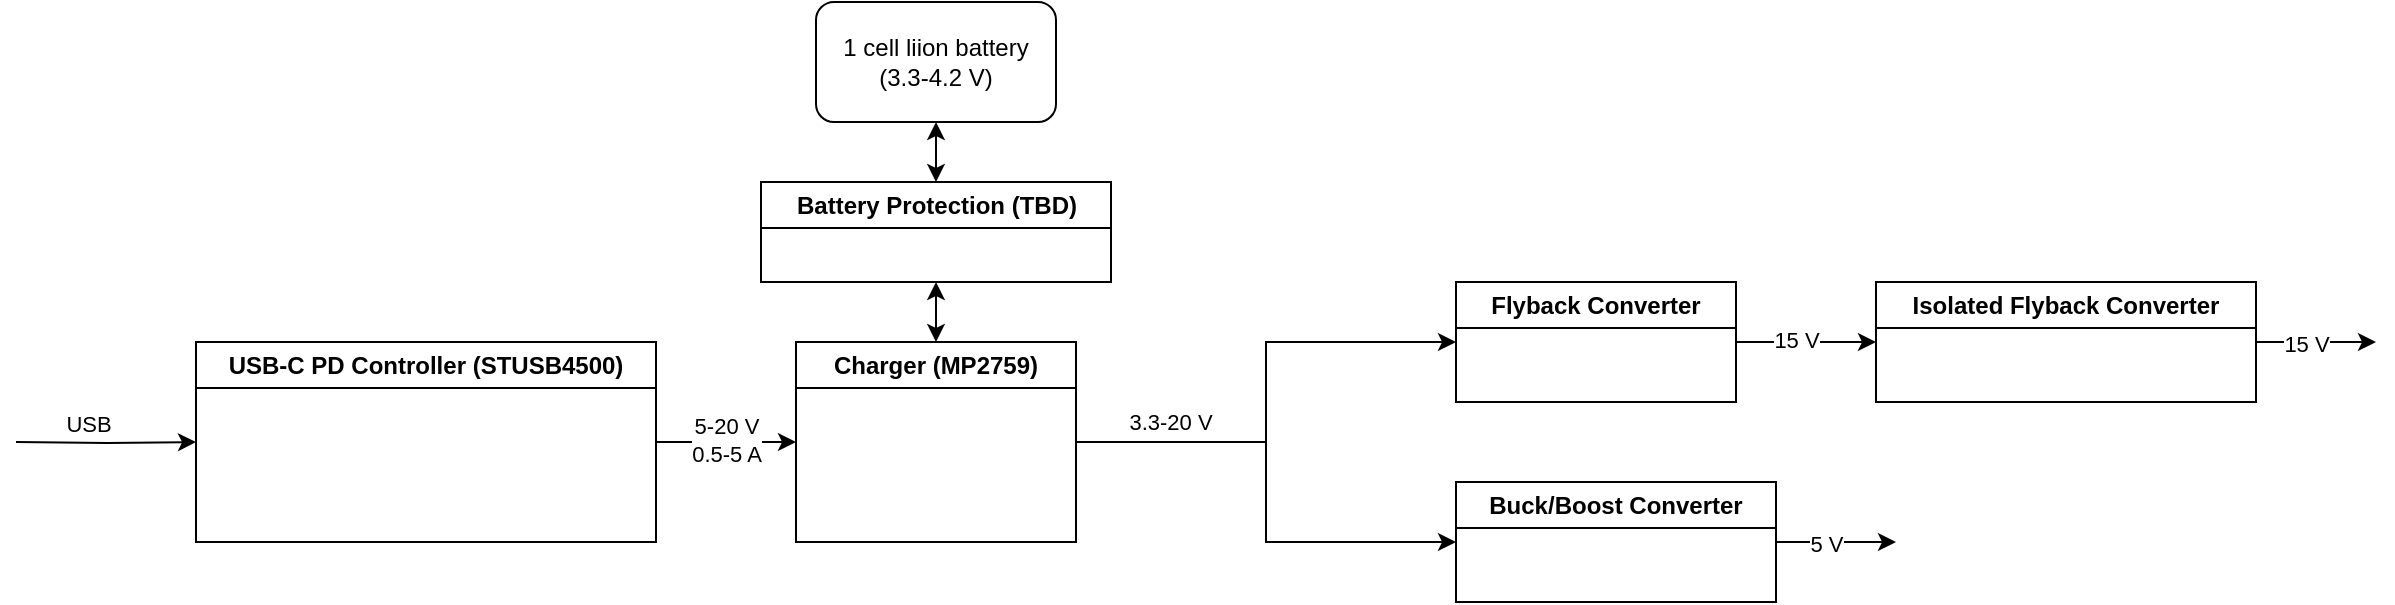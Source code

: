 <mxfile version="24.7.17">
  <diagram name="Page-1" id="JihokUzWA00pLfLb88uX">
    <mxGraphModel dx="1728" dy="1012" grid="1" gridSize="10" guides="1" tooltips="1" connect="1" arrows="1" fold="1" page="1" pageScale="1" pageWidth="850" pageHeight="1100" math="0" shadow="0">
      <root>
        <mxCell id="0" />
        <mxCell id="1" parent="0" />
        <mxCell id="P7ek7C8qethuc9K7CDCC-5" style="edgeStyle=orthogonalEdgeStyle;rounded=0;orthogonalLoop=1;jettySize=auto;html=1;exitX=0;exitY=0.5;exitDx=0;exitDy=0;entryX=0;entryY=0.5;entryDx=0;entryDy=0;" parent="1" target="P7ek7C8qethuc9K7CDCC-2" edge="1">
          <mxGeometry relative="1" as="geometry">
            <mxPoint x="130" y="350" as="sourcePoint" />
          </mxGeometry>
        </mxCell>
        <mxCell id="P7ek7C8qethuc9K7CDCC-6" value="USB" style="edgeLabel;html=1;align=center;verticalAlign=middle;resizable=0;points=[];" parent="P7ek7C8qethuc9K7CDCC-5" vertex="1" connectable="0">
          <mxGeometry x="-0.406" y="3" relative="1" as="geometry">
            <mxPoint x="9" y="-7" as="offset" />
          </mxGeometry>
        </mxCell>
        <mxCell id="IfeEQyE8Qve-Erkvmb9d-2" style="edgeStyle=orthogonalEdgeStyle;rounded=0;orthogonalLoop=1;jettySize=auto;html=1;exitX=1;exitY=0.5;exitDx=0;exitDy=0;entryX=0;entryY=0.5;entryDx=0;entryDy=0;" edge="1" parent="1" source="P7ek7C8qethuc9K7CDCC-2" target="IfeEQyE8Qve-Erkvmb9d-1">
          <mxGeometry relative="1" as="geometry" />
        </mxCell>
        <mxCell id="IfeEQyE8Qve-Erkvmb9d-3" value="5-20 V&lt;div&gt;0.5-5 A&lt;/div&gt;" style="edgeLabel;html=1;align=center;verticalAlign=middle;resizable=0;points=[];" vertex="1" connectable="0" parent="IfeEQyE8Qve-Erkvmb9d-2">
          <mxGeometry x="-0.017" y="1" relative="1" as="geometry">
            <mxPoint as="offset" />
          </mxGeometry>
        </mxCell>
        <mxCell id="P7ek7C8qethuc9K7CDCC-2" value="USB-C PD Controller (STUSB4500)" style="swimlane;whiteSpace=wrap;html=1;" parent="1" vertex="1">
          <mxGeometry x="220" y="300" width="230" height="100" as="geometry" />
        </mxCell>
        <mxCell id="IfeEQyE8Qve-Erkvmb9d-11" style="edgeStyle=orthogonalEdgeStyle;rounded=0;orthogonalLoop=1;jettySize=auto;html=1;exitX=1;exitY=0.5;exitDx=0;exitDy=0;entryX=0;entryY=0.5;entryDx=0;entryDy=0;" edge="1" parent="1" source="IfeEQyE8Qve-Erkvmb9d-1" target="IfeEQyE8Qve-Erkvmb9d-9">
          <mxGeometry relative="1" as="geometry" />
        </mxCell>
        <mxCell id="IfeEQyE8Qve-Erkvmb9d-13" value="3.3-20 V" style="edgeLabel;html=1;align=center;verticalAlign=middle;resizable=0;points=[];" vertex="1" connectable="0" parent="IfeEQyE8Qve-Erkvmb9d-11">
          <mxGeometry x="-0.69" y="-4" relative="1" as="geometry">
            <mxPoint x="10" y="-14" as="offset" />
          </mxGeometry>
        </mxCell>
        <mxCell id="IfeEQyE8Qve-Erkvmb9d-25" style="edgeStyle=orthogonalEdgeStyle;rounded=0;orthogonalLoop=1;jettySize=auto;html=1;entryX=0;entryY=0.5;entryDx=0;entryDy=0;" edge="1" parent="1" source="IfeEQyE8Qve-Erkvmb9d-1" target="IfeEQyE8Qve-Erkvmb9d-18">
          <mxGeometry relative="1" as="geometry" />
        </mxCell>
        <mxCell id="IfeEQyE8Qve-Erkvmb9d-1" value="Charger (MP2759)" style="swimlane;whiteSpace=wrap;html=1;" vertex="1" parent="1">
          <mxGeometry x="520" y="300" width="140" height="100" as="geometry" />
        </mxCell>
        <mxCell id="IfeEQyE8Qve-Erkvmb9d-4" value="1 cell liion battery&lt;div&gt;(3.3-4.2 V)&lt;/div&gt;" style="rounded=1;whiteSpace=wrap;html=1;" vertex="1" parent="1">
          <mxGeometry x="530" y="130" width="120" height="60" as="geometry" />
        </mxCell>
        <mxCell id="IfeEQyE8Qve-Erkvmb9d-5" value="Battery Protection (TBD)" style="swimlane;whiteSpace=wrap;html=1;" vertex="1" parent="1">
          <mxGeometry x="502.5" y="220" width="175" height="50" as="geometry" />
        </mxCell>
        <mxCell id="IfeEQyE8Qve-Erkvmb9d-7" value="" style="endArrow=classic;startArrow=classic;html=1;rounded=0;entryX=0.5;entryY=1;entryDx=0;entryDy=0;exitX=0.5;exitY=0;exitDx=0;exitDy=0;" edge="1" parent="1" source="IfeEQyE8Qve-Erkvmb9d-1" target="IfeEQyE8Qve-Erkvmb9d-5">
          <mxGeometry width="50" height="50" relative="1" as="geometry">
            <mxPoint x="580" y="530" as="sourcePoint" />
            <mxPoint x="630" y="480" as="targetPoint" />
          </mxGeometry>
        </mxCell>
        <mxCell id="IfeEQyE8Qve-Erkvmb9d-8" value="" style="endArrow=classic;startArrow=classic;html=1;rounded=0;entryX=0.5;entryY=1;entryDx=0;entryDy=0;exitX=0.5;exitY=0;exitDx=0;exitDy=0;" edge="1" parent="1" source="IfeEQyE8Qve-Erkvmb9d-5" target="IfeEQyE8Qve-Erkvmb9d-4">
          <mxGeometry width="50" height="50" relative="1" as="geometry">
            <mxPoint x="740" y="260" as="sourcePoint" />
            <mxPoint x="740" y="230" as="targetPoint" />
          </mxGeometry>
        </mxCell>
        <mxCell id="IfeEQyE8Qve-Erkvmb9d-14" style="edgeStyle=orthogonalEdgeStyle;rounded=0;orthogonalLoop=1;jettySize=auto;html=1;exitX=1;exitY=0.5;exitDx=0;exitDy=0;entryX=0;entryY=0.5;entryDx=0;entryDy=0;" edge="1" parent="1" source="IfeEQyE8Qve-Erkvmb9d-9" target="IfeEQyE8Qve-Erkvmb9d-10">
          <mxGeometry relative="1" as="geometry" />
        </mxCell>
        <mxCell id="IfeEQyE8Qve-Erkvmb9d-15" value="15 V" style="edgeLabel;html=1;align=center;verticalAlign=middle;resizable=0;points=[];" vertex="1" connectable="0" parent="IfeEQyE8Qve-Erkvmb9d-14">
          <mxGeometry x="-0.156" y="1" relative="1" as="geometry">
            <mxPoint as="offset" />
          </mxGeometry>
        </mxCell>
        <mxCell id="IfeEQyE8Qve-Erkvmb9d-9" value="Flyback Converter" style="swimlane;whiteSpace=wrap;html=1;" vertex="1" parent="1">
          <mxGeometry x="850" y="270" width="140" height="60" as="geometry" />
        </mxCell>
        <mxCell id="IfeEQyE8Qve-Erkvmb9d-16" style="edgeStyle=orthogonalEdgeStyle;rounded=0;orthogonalLoop=1;jettySize=auto;html=1;exitX=1;exitY=0.5;exitDx=0;exitDy=0;" edge="1" parent="1" source="IfeEQyE8Qve-Erkvmb9d-10">
          <mxGeometry relative="1" as="geometry">
            <mxPoint x="1310" y="300" as="targetPoint" />
          </mxGeometry>
        </mxCell>
        <mxCell id="IfeEQyE8Qve-Erkvmb9d-17" value="15 V" style="edgeLabel;html=1;align=center;verticalAlign=middle;resizable=0;points=[];" vertex="1" connectable="0" parent="IfeEQyE8Qve-Erkvmb9d-16">
          <mxGeometry x="0.208" relative="1" as="geometry">
            <mxPoint x="-11" as="offset" />
          </mxGeometry>
        </mxCell>
        <mxCell id="IfeEQyE8Qve-Erkvmb9d-10" value="Isolated Flyback Converter" style="swimlane;whiteSpace=wrap;html=1;" vertex="1" parent="1">
          <mxGeometry x="1060" y="270" width="190" height="60" as="geometry" />
        </mxCell>
        <mxCell id="IfeEQyE8Qve-Erkvmb9d-18" value="Buck/Boost Converter" style="swimlane;whiteSpace=wrap;html=1;" vertex="1" parent="1">
          <mxGeometry x="850" y="370" width="160" height="60" as="geometry" />
        </mxCell>
        <mxCell id="IfeEQyE8Qve-Erkvmb9d-23" style="edgeStyle=orthogonalEdgeStyle;rounded=0;orthogonalLoop=1;jettySize=auto;html=1;exitX=1;exitY=0.5;exitDx=0;exitDy=0;" edge="1" parent="1" source="IfeEQyE8Qve-Erkvmb9d-18">
          <mxGeometry relative="1" as="geometry">
            <mxPoint x="1070" y="400" as="targetPoint" />
            <mxPoint x="1050" y="420" as="sourcePoint" />
          </mxGeometry>
        </mxCell>
        <mxCell id="IfeEQyE8Qve-Erkvmb9d-24" value="5 V" style="edgeLabel;html=1;align=center;verticalAlign=middle;resizable=0;points=[];" vertex="1" connectable="0" parent="IfeEQyE8Qve-Erkvmb9d-23">
          <mxGeometry x="0.208" relative="1" as="geometry">
            <mxPoint x="-11" as="offset" />
          </mxGeometry>
        </mxCell>
      </root>
    </mxGraphModel>
  </diagram>
</mxfile>

